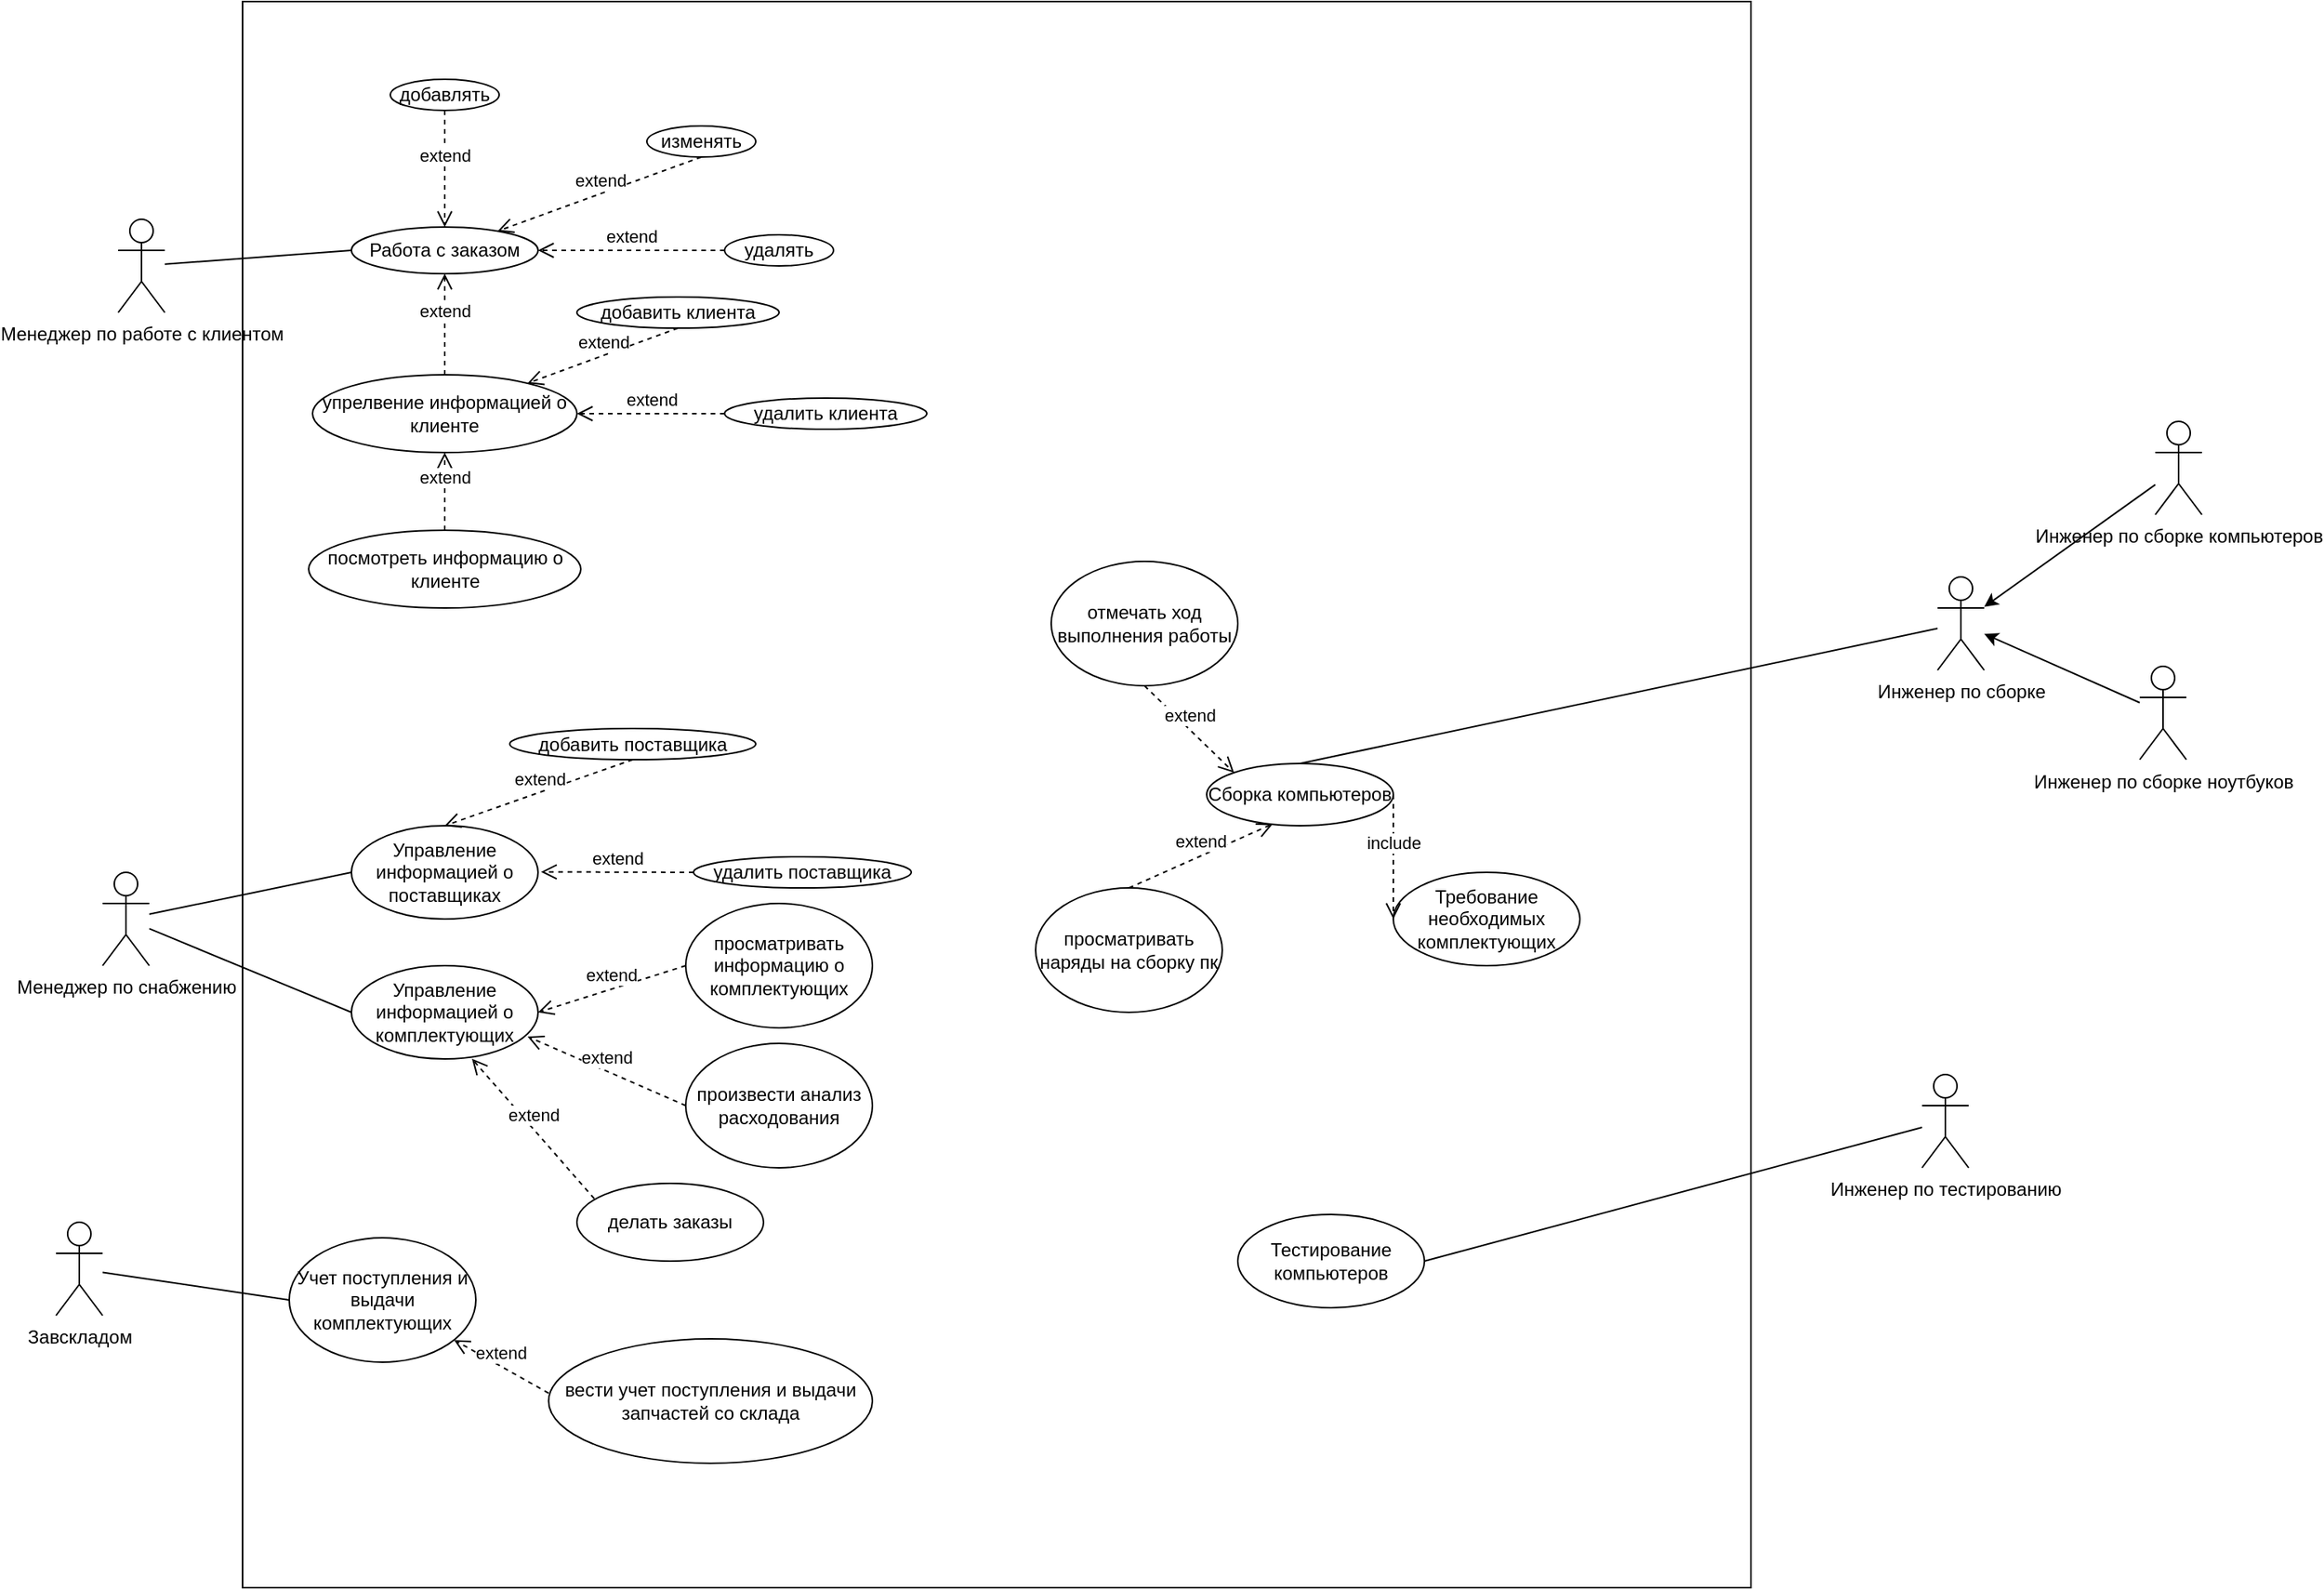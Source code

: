 <mxfile version="20.4.1" type="github"><diagram id="YqFSPoZzvb1chgaMa6r4" name="Страница 1"><mxGraphModel dx="1422" dy="1963" grid="1" gridSize="10" guides="1" tooltips="1" connect="1" arrows="1" fold="1" page="1" pageScale="1" pageWidth="827" pageHeight="1169" math="0" shadow="0"><root><mxCell id="0"/><mxCell id="1" parent="0"/><mxCell id="qiqcCu5Mz-63p8RDVP1--94" value="" style="rounded=0;whiteSpace=wrap;html=1;" parent="1" vertex="1"><mxGeometry x="260" y="-50" width="970" height="1020" as="geometry"/></mxCell><mxCell id="qiqcCu5Mz-63p8RDVP1--36" value="Менеджер по работе с клиентом" style="shape=umlActor;verticalLabelPosition=bottom;verticalAlign=top;html=1;outlineConnect=0;" parent="1" vertex="1"><mxGeometry x="180" y="90" width="30" height="60" as="geometry"/></mxCell><mxCell id="qiqcCu5Mz-63p8RDVP1--37" value="Инженер по сборке компьютеров" style="shape=umlActor;verticalLabelPosition=bottom;verticalAlign=top;html=1;outlineConnect=0;" parent="1" vertex="1"><mxGeometry x="1490" y="220" width="30" height="60" as="geometry"/></mxCell><mxCell id="qiqcCu5Mz-63p8RDVP1--39" value="Инженер по сборке ноутбуков" style="shape=umlActor;verticalLabelPosition=bottom;verticalAlign=top;html=1;outlineConnect=0;" parent="1" vertex="1"><mxGeometry x="1480" y="377.5" width="30" height="60" as="geometry"/></mxCell><mxCell id="qiqcCu5Mz-63p8RDVP1--40" value="Инженер по сборке" style="shape=umlActor;verticalLabelPosition=bottom;verticalAlign=top;html=1;outlineConnect=0;" parent="1" vertex="1"><mxGeometry x="1350" y="320" width="30" height="60" as="geometry"/></mxCell><mxCell id="qiqcCu5Mz-63p8RDVP1--43" value="Менеджер по снабжению" style="shape=umlActor;verticalLabelPosition=bottom;verticalAlign=top;html=1;outlineConnect=0;" parent="1" vertex="1"><mxGeometry x="170" y="510" width="30" height="60" as="geometry"/></mxCell><mxCell id="qiqcCu5Mz-63p8RDVP1--44" value="Завскладом" style="shape=umlActor;verticalLabelPosition=bottom;verticalAlign=top;html=1;outlineConnect=0;" parent="1" vertex="1"><mxGeometry x="140" y="735" width="30" height="60" as="geometry"/></mxCell><mxCell id="qiqcCu5Mz-63p8RDVP1--45" value="Инженер по тестированию" style="shape=umlActor;verticalLabelPosition=bottom;verticalAlign=top;html=1;outlineConnect=0;" parent="1" vertex="1"><mxGeometry x="1340" y="640" width="30" height="60" as="geometry"/></mxCell><mxCell id="qiqcCu5Mz-63p8RDVP1--46" value="Работа с заказом" style="ellipse;whiteSpace=wrap;html=1;" parent="1" vertex="1"><mxGeometry x="330" y="95" width="120" height="30" as="geometry"/></mxCell><mxCell id="qiqcCu5Mz-63p8RDVP1--47" value="добавлять" style="ellipse;whiteSpace=wrap;html=1;" parent="1" vertex="1"><mxGeometry x="355" width="70" height="20" as="geometry"/></mxCell><mxCell id="qiqcCu5Mz-63p8RDVP1--48" value="extend" style="html=1;verticalAlign=bottom;endArrow=open;dashed=1;endSize=8;rounded=0;exitX=0.5;exitY=1;exitDx=0;exitDy=0;" parent="1" source="qiqcCu5Mz-63p8RDVP1--47" target="qiqcCu5Mz-63p8RDVP1--46" edge="1"><mxGeometry relative="1" as="geometry"><mxPoint x="480" y="70" as="sourcePoint"/><mxPoint x="390" y="90" as="targetPoint"/></mxGeometry></mxCell><mxCell id="qiqcCu5Mz-63p8RDVP1--49" value="" style="endArrow=none;html=1;rounded=0;entryX=0;entryY=0.5;entryDx=0;entryDy=0;" parent="1" source="qiqcCu5Mz-63p8RDVP1--36" target="qiqcCu5Mz-63p8RDVP1--46" edge="1"><mxGeometry width="50" height="50" relative="1" as="geometry"><mxPoint x="390" y="80" as="sourcePoint"/><mxPoint x="440" y="30" as="targetPoint"/></mxGeometry></mxCell><mxCell id="qiqcCu5Mz-63p8RDVP1--51" value="Управление информацией о поставщиках" style="ellipse;whiteSpace=wrap;html=1;" parent="1" vertex="1"><mxGeometry x="330" y="480" width="120" height="60" as="geometry"/></mxCell><mxCell id="qiqcCu5Mz-63p8RDVP1--52" value="Управление информацией о комплектующих" style="ellipse;whiteSpace=wrap;html=1;" parent="1" vertex="1"><mxGeometry x="330" y="570" width="120" height="60" as="geometry"/></mxCell><mxCell id="qiqcCu5Mz-63p8RDVP1--53" value="" style="endArrow=none;html=1;rounded=0;entryX=0;entryY=0.5;entryDx=0;entryDy=0;" parent="1" source="qiqcCu5Mz-63p8RDVP1--43" target="qiqcCu5Mz-63p8RDVP1--51" edge="1"><mxGeometry width="50" height="50" relative="1" as="geometry"><mxPoint x="310" y="580" as="sourcePoint"/><mxPoint x="360" y="530" as="targetPoint"/></mxGeometry></mxCell><mxCell id="qiqcCu5Mz-63p8RDVP1--55" value="" style="endArrow=none;html=1;rounded=0;entryX=0;entryY=0.5;entryDx=0;entryDy=0;" parent="1" source="qiqcCu5Mz-63p8RDVP1--43" target="qiqcCu5Mz-63p8RDVP1--52" edge="1"><mxGeometry width="50" height="50" relative="1" as="geometry"><mxPoint x="310" y="580" as="sourcePoint"/><mxPoint x="360" y="530" as="targetPoint"/></mxGeometry></mxCell><mxCell id="qiqcCu5Mz-63p8RDVP1--56" value="Учет поступления и выдачи комплектующих" style="ellipse;whiteSpace=wrap;html=1;" parent="1" vertex="1"><mxGeometry x="290" y="745" width="120" height="80" as="geometry"/></mxCell><mxCell id="qiqcCu5Mz-63p8RDVP1--57" value="" style="endArrow=none;html=1;rounded=0;entryX=0;entryY=0.5;entryDx=0;entryDy=0;" parent="1" source="qiqcCu5Mz-63p8RDVP1--44" target="qiqcCu5Mz-63p8RDVP1--56" edge="1"><mxGeometry width="50" height="50" relative="1" as="geometry"><mxPoint x="310" y="775" as="sourcePoint"/><mxPoint x="360" y="725" as="targetPoint"/></mxGeometry></mxCell><mxCell id="qiqcCu5Mz-63p8RDVP1--58" value="" style="endArrow=classic;html=1;rounded=0;" parent="1" source="qiqcCu5Mz-63p8RDVP1--37" target="qiqcCu5Mz-63p8RDVP1--40" edge="1"><mxGeometry width="50" height="50" relative="1" as="geometry"><mxPoint x="1260" y="300" as="sourcePoint"/><mxPoint x="1310" y="250" as="targetPoint"/></mxGeometry></mxCell><mxCell id="qiqcCu5Mz-63p8RDVP1--59" value="" style="endArrow=classic;html=1;rounded=0;" parent="1" source="qiqcCu5Mz-63p8RDVP1--39" target="qiqcCu5Mz-63p8RDVP1--40" edge="1"><mxGeometry width="50" height="50" relative="1" as="geometry"><mxPoint x="1390" y="242" as="sourcePoint"/><mxPoint x="1460" y="340.0" as="targetPoint"/></mxGeometry></mxCell><mxCell id="qiqcCu5Mz-63p8RDVP1--60" value="Сборка компьютеров" style="ellipse;whiteSpace=wrap;html=1;" parent="1" vertex="1"><mxGeometry x="880" y="440" width="120" height="40" as="geometry"/></mxCell><mxCell id="qiqcCu5Mz-63p8RDVP1--61" value="" style="endArrow=none;html=1;rounded=0;exitX=0.5;exitY=0;exitDx=0;exitDy=0;" parent="1" source="qiqcCu5Mz-63p8RDVP1--60" target="qiqcCu5Mz-63p8RDVP1--40" edge="1"><mxGeometry width="50" height="50" relative="1" as="geometry"><mxPoint x="1200" y="410" as="sourcePoint"/><mxPoint x="1300" y="370" as="targetPoint"/></mxGeometry></mxCell><mxCell id="qiqcCu5Mz-63p8RDVP1--62" value="Требование необходимых комплектующих" style="ellipse;whiteSpace=wrap;html=1;" parent="1" vertex="1"><mxGeometry x="1000" y="510" width="120" height="60" as="geometry"/></mxCell><mxCell id="qiqcCu5Mz-63p8RDVP1--65" value="include" style="html=1;verticalAlign=bottom;endArrow=open;dashed=1;endSize=8;rounded=0;exitX=1;exitY=0.5;exitDx=0;exitDy=0;entryX=0;entryY=0.5;entryDx=0;entryDy=0;" parent="1" source="qiqcCu5Mz-63p8RDVP1--60" target="qiqcCu5Mz-63p8RDVP1--62" edge="1"><mxGeometry relative="1" as="geometry"><mxPoint x="1080" y="560" as="sourcePoint"/><mxPoint x="1000" y="560" as="targetPoint"/></mxGeometry></mxCell><mxCell id="qiqcCu5Mz-63p8RDVP1--66" value="Тестирование компьютеров" style="ellipse;whiteSpace=wrap;html=1;" parent="1" vertex="1"><mxGeometry x="900" y="730" width="120" height="60" as="geometry"/></mxCell><mxCell id="qiqcCu5Mz-63p8RDVP1--68" value="" style="endArrow=none;html=1;rounded=0;entryX=1;entryY=0.5;entryDx=0;entryDy=0;" parent="1" source="qiqcCu5Mz-63p8RDVP1--45" target="qiqcCu5Mz-63p8RDVP1--66" edge="1"><mxGeometry width="50" height="50" relative="1" as="geometry"><mxPoint x="980" y="750" as="sourcePoint"/><mxPoint x="1030" y="700" as="targetPoint"/></mxGeometry></mxCell><mxCell id="qiqcCu5Mz-63p8RDVP1--70" value="изменять&lt;span style=&quot;color: rgba(0, 0, 0, 0); font-family: monospace; font-size: 0px; text-align: start;&quot;&gt;%3CmxGraphModel%3E%3Croot%3E%3CmxCell%20id%3D%220%22%2F%3E%3CmxCell%20id%3D%221%22%20parent%3D%220%22%2F%3E%3CmxCell%20id%3D%222%22%20value%3D%22%D0%B4%D0%BE%D0%B1%D0%B0%D0%B2%D0%BB%D1%8F%D1%82%D1%8C%22%20style%3D%22ellipse%3BwhiteSpace%3Dwrap%3Bhtml%3D1%3B%22%20vertex%3D%221%22%20parent%3D%221%22%3E%3CmxGeometry%20x%3D%22355%22%20y%3D%22-20%22%20width%3D%2270%22%20height%3D%2220%22%20as%3D%22geometry%22%2F%3E%3C%2FmxCell%3E%3CmxCell%20id%3D%223%22%20value%3D%22extend%22%20style%3D%22html%3D1%3BverticalAlign%3Dbottom%3BendArrow%3Dopen%3Bdashed%3D1%3BendSize%3D8%3Brounded%3D0%3BexitX%3D0.5%3BexitY%3D1%3BexitDx%3D0%3BexitDy%3D0%3B%22%20edge%3D%221%22%20source%3D%222%22%20parent%3D%221%22%3E%3CmxGeometry%20relative%3D%221%22%20as%3D%22geometry%22%3E%3CmxPoint%20x%3D%22480%22%20y%3D%2270%22%20as%3D%22sourcePoint%22%2F%3E%3CmxPoint%20x%3D%22390.0%22%20y%3D%2295%22%20as%3D%22targetPoint%22%2F%3E%3C%2FmxGeometry%3E%3C%2FmxCell%3E%3C%2Froot%3E%3C%2FmxGraphModel%3E&lt;/span&gt;" style="ellipse;whiteSpace=wrap;html=1;" parent="1" vertex="1"><mxGeometry x="520" y="30" width="70" height="20" as="geometry"/></mxCell><mxCell id="qiqcCu5Mz-63p8RDVP1--71" value="extend" style="html=1;verticalAlign=bottom;endArrow=open;dashed=1;endSize=8;rounded=0;exitX=0.5;exitY=1;exitDx=0;exitDy=0;" parent="1" source="qiqcCu5Mz-63p8RDVP1--70" target="qiqcCu5Mz-63p8RDVP1--46" edge="1"><mxGeometry relative="1" as="geometry"><mxPoint x="595" y="90" as="sourcePoint"/><mxPoint x="470" y="110" as="targetPoint"/></mxGeometry></mxCell><mxCell id="qiqcCu5Mz-63p8RDVP1--72" value="удалять" style="ellipse;whiteSpace=wrap;html=1;" parent="1" vertex="1"><mxGeometry x="570" y="100" width="70" height="20" as="geometry"/></mxCell><mxCell id="qiqcCu5Mz-63p8RDVP1--73" value="extend" style="html=1;verticalAlign=bottom;endArrow=open;dashed=1;endSize=8;rounded=0;exitX=0;exitY=0.5;exitDx=0;exitDy=0;entryX=1;entryY=0.5;entryDx=0;entryDy=0;" parent="1" source="qiqcCu5Mz-63p8RDVP1--72" target="qiqcCu5Mz-63p8RDVP1--46" edge="1"><mxGeometry relative="1" as="geometry"><mxPoint x="675" y="160" as="sourcePoint"/><mxPoint x="585.0" y="185" as="targetPoint"/></mxGeometry></mxCell><mxCell id="qiqcCu5Mz-63p8RDVP1--74" value="упрелвение информацией о клиенте" style="ellipse;whiteSpace=wrap;html=1;" parent="1" vertex="1"><mxGeometry x="305" y="190" width="170" height="50" as="geometry"/></mxCell><mxCell id="qiqcCu5Mz-63p8RDVP1--75" value="extend" style="html=1;verticalAlign=bottom;endArrow=open;dashed=1;endSize=8;rounded=0;exitX=0.5;exitY=0;exitDx=0;exitDy=0;entryX=0.5;entryY=1;entryDx=0;entryDy=0;" parent="1" source="qiqcCu5Mz-63p8RDVP1--74" target="qiqcCu5Mz-63p8RDVP1--46" edge="1"><mxGeometry relative="1" as="geometry"><mxPoint x="475" y="280" as="sourcePoint"/><mxPoint x="385.0" y="305" as="targetPoint"/></mxGeometry></mxCell><mxCell id="qiqcCu5Mz-63p8RDVP1--76" value="добавить клиента" style="ellipse;whiteSpace=wrap;html=1;" parent="1" vertex="1"><mxGeometry x="475" y="140" width="130" height="20" as="geometry"/></mxCell><mxCell id="qiqcCu5Mz-63p8RDVP1--77" value="extend" style="html=1;verticalAlign=bottom;endArrow=open;dashed=1;endSize=8;rounded=0;exitX=0.5;exitY=1;exitDx=0;exitDy=0;" parent="1" source="qiqcCu5Mz-63p8RDVP1--76" target="qiqcCu5Mz-63p8RDVP1--74" edge="1"><mxGeometry relative="1" as="geometry"><mxPoint x="645" y="230" as="sourcePoint"/><mxPoint x="555.0" y="255" as="targetPoint"/></mxGeometry></mxCell><mxCell id="qiqcCu5Mz-63p8RDVP1--78" value="удалить клиента" style="ellipse;whiteSpace=wrap;html=1;" parent="1" vertex="1"><mxGeometry x="570" y="205" width="130" height="20" as="geometry"/></mxCell><mxCell id="qiqcCu5Mz-63p8RDVP1--79" value="extend" style="html=1;verticalAlign=bottom;endArrow=open;dashed=1;endSize=8;rounded=0;exitX=0;exitY=0.5;exitDx=0;exitDy=0;entryX=1;entryY=0.5;entryDx=0;entryDy=0;" parent="1" source="qiqcCu5Mz-63p8RDVP1--78" target="qiqcCu5Mz-63p8RDVP1--74" edge="1"><mxGeometry relative="1" as="geometry"><mxPoint x="725" y="260" as="sourcePoint"/><mxPoint x="635.0" y="285" as="targetPoint"/></mxGeometry></mxCell><mxCell id="qiqcCu5Mz-63p8RDVP1--80" value="посмотреть информацию о клиенте" style="ellipse;whiteSpace=wrap;html=1;" parent="1" vertex="1"><mxGeometry x="302.5" y="290" width="175" height="50" as="geometry"/></mxCell><mxCell id="qiqcCu5Mz-63p8RDVP1--81" value="extend" style="html=1;verticalAlign=bottom;endArrow=open;dashed=1;endSize=8;rounded=0;exitX=0.5;exitY=0;exitDx=0;exitDy=0;entryX=0.5;entryY=1;entryDx=0;entryDy=0;" parent="1" source="qiqcCu5Mz-63p8RDVP1--80" target="qiqcCu5Mz-63p8RDVP1--74" edge="1"><mxGeometry relative="1" as="geometry"><mxPoint x="615" y="350" as="sourcePoint"/><mxPoint x="525.0" y="375" as="targetPoint"/></mxGeometry></mxCell><mxCell id="qiqcCu5Mz-63p8RDVP1--89" value="добавить поставщика" style="ellipse;whiteSpace=wrap;html=1;" parent="1" vertex="1"><mxGeometry x="431.79" y="417.5" width="158.21" height="20" as="geometry"/></mxCell><mxCell id="qiqcCu5Mz-63p8RDVP1--90" value="extend" style="html=1;verticalAlign=bottom;endArrow=open;dashed=1;endSize=8;rounded=0;exitX=0.5;exitY=1;exitDx=0;exitDy=0;entryX=0.5;entryY=0;entryDx=0;entryDy=0;" parent="1" source="qiqcCu5Mz-63p8RDVP1--89" target="qiqcCu5Mz-63p8RDVP1--51" edge="1"><mxGeometry relative="1" as="geometry"><mxPoint x="601.79" y="507.5" as="sourcePoint"/><mxPoint x="400.005" y="473.006" as="targetPoint"/></mxGeometry></mxCell><mxCell id="qiqcCu5Mz-63p8RDVP1--91" value="удалить поставщика" style="ellipse;whiteSpace=wrap;html=1;" parent="1" vertex="1"><mxGeometry x="550" y="500" width="140" height="20" as="geometry"/></mxCell><mxCell id="qiqcCu5Mz-63p8RDVP1--92" value="extend" style="html=1;verticalAlign=bottom;endArrow=open;dashed=1;endSize=8;rounded=0;exitX=0;exitY=0.5;exitDx=0;exitDy=0;entryX=1.016;entryY=0.495;entryDx=0;entryDy=0;entryPerimeter=0;" parent="1" source="qiqcCu5Mz-63p8RDVP1--91" target="qiqcCu5Mz-63p8RDVP1--51" edge="1"><mxGeometry relative="1" as="geometry"><mxPoint x="681.79" y="537.5" as="sourcePoint"/><mxPoint x="431.79" y="492.5" as="targetPoint"/></mxGeometry></mxCell><mxCell id="qiqcCu5Mz-63p8RDVP1--100" value="просматривать информацию о комплектующих" style="ellipse;whiteSpace=wrap;html=1;" parent="1" vertex="1"><mxGeometry x="545" y="530" width="120" height="80" as="geometry"/></mxCell><mxCell id="qiqcCu5Mz-63p8RDVP1--101" value="extend" style="html=1;verticalAlign=bottom;endArrow=open;dashed=1;endSize=8;rounded=0;exitX=0;exitY=0.5;exitDx=0;exitDy=0;entryX=1;entryY=0.5;entryDx=0;entryDy=0;" parent="1" source="qiqcCu5Mz-63p8RDVP1--100" target="qiqcCu5Mz-63p8RDVP1--52" edge="1"><mxGeometry relative="1" as="geometry"><mxPoint x="560.0" y="520" as="sourcePoint"/><mxPoint x="461.92" y="519.7" as="targetPoint"/></mxGeometry></mxCell><mxCell id="qiqcCu5Mz-63p8RDVP1--102" value="произвести анализ расходования" style="ellipse;whiteSpace=wrap;html=1;" parent="1" vertex="1"><mxGeometry x="545" y="620" width="120" height="80" as="geometry"/></mxCell><mxCell id="qiqcCu5Mz-63p8RDVP1--103" value="extend" style="html=1;verticalAlign=bottom;endArrow=open;dashed=1;endSize=8;rounded=0;exitX=0;exitY=0.5;exitDx=0;exitDy=0;entryX=0.944;entryY=0.76;entryDx=0;entryDy=0;entryPerimeter=0;" parent="1" source="qiqcCu5Mz-63p8RDVP1--102" target="qiqcCu5Mz-63p8RDVP1--52" edge="1"><mxGeometry relative="1" as="geometry"><mxPoint x="570.0" y="530" as="sourcePoint"/><mxPoint x="471.92" y="529.7" as="targetPoint"/></mxGeometry></mxCell><mxCell id="qiqcCu5Mz-63p8RDVP1--105" value="делать заказы" style="ellipse;whiteSpace=wrap;html=1;" parent="1" vertex="1"><mxGeometry x="475" y="710" width="120" height="50" as="geometry"/></mxCell><mxCell id="qiqcCu5Mz-63p8RDVP1--106" value="extend" style="html=1;verticalAlign=bottom;endArrow=open;dashed=1;endSize=8;rounded=0;exitX=0.093;exitY=0.197;exitDx=0;exitDy=0;entryX=0.646;entryY=0.998;entryDx=0;entryDy=0;entryPerimeter=0;exitPerimeter=0;" parent="1" source="qiqcCu5Mz-63p8RDVP1--105" target="qiqcCu5Mz-63p8RDVP1--52" edge="1"><mxGeometry relative="1" as="geometry"><mxPoint x="590.0" y="550" as="sourcePoint"/><mxPoint x="491.92" y="549.7" as="targetPoint"/></mxGeometry></mxCell><mxCell id="qiqcCu5Mz-63p8RDVP1--107" value="вести учет поступления и выдачи запчастей со склада" style="ellipse;whiteSpace=wrap;html=1;" parent="1" vertex="1"><mxGeometry x="456.79" y="810" width="208.21" height="80" as="geometry"/></mxCell><mxCell id="qiqcCu5Mz-63p8RDVP1--108" value="extend" style="html=1;verticalAlign=bottom;endArrow=open;dashed=1;endSize=8;rounded=0;exitX=0;exitY=0.436;exitDx=0;exitDy=0;exitPerimeter=0;" parent="1" source="qiqcCu5Mz-63p8RDVP1--107" target="qiqcCu5Mz-63p8RDVP1--56" edge="1"><mxGeometry relative="1" as="geometry"><mxPoint x="600.0" y="560" as="sourcePoint"/><mxPoint x="501.92" y="559.7" as="targetPoint"/></mxGeometry></mxCell><mxCell id="qiqcCu5Mz-63p8RDVP1--109" value="просматривать наряды на сборку пк" style="ellipse;whiteSpace=wrap;html=1;" parent="1" vertex="1"><mxGeometry x="770" y="520" width="120" height="80" as="geometry"/></mxCell><mxCell id="qiqcCu5Mz-63p8RDVP1--110" value="extend" style="html=1;verticalAlign=bottom;endArrow=open;dashed=1;endSize=8;rounded=0;exitX=0.5;exitY=0;exitDx=0;exitDy=0;entryX=0.354;entryY=0.971;entryDx=0;entryDy=0;entryPerimeter=0;" parent="1" source="qiqcCu5Mz-63p8RDVP1--109" target="qiqcCu5Mz-63p8RDVP1--60" edge="1"><mxGeometry relative="1" as="geometry"><mxPoint x="610.0" y="570" as="sourcePoint"/><mxPoint x="511.92" y="569.7" as="targetPoint"/></mxGeometry></mxCell><mxCell id="qiqcCu5Mz-63p8RDVP1--112" value="отмечать ход выполнения работы" style="ellipse;whiteSpace=wrap;html=1;" parent="1" vertex="1"><mxGeometry x="780" y="310" width="120" height="80" as="geometry"/></mxCell><mxCell id="qiqcCu5Mz-63p8RDVP1--113" value="extend" style="html=1;verticalAlign=bottom;endArrow=open;dashed=1;endSize=8;rounded=0;exitX=0.5;exitY=1;exitDx=0;exitDy=0;entryX=0;entryY=0;entryDx=0;entryDy=0;" parent="1" source="qiqcCu5Mz-63p8RDVP1--112" target="qiqcCu5Mz-63p8RDVP1--60" edge="1"><mxGeometry relative="1" as="geometry"><mxPoint x="620.0" y="580" as="sourcePoint"/><mxPoint x="521.92" y="579.7" as="targetPoint"/></mxGeometry></mxCell></root></mxGraphModel></diagram></mxfile>